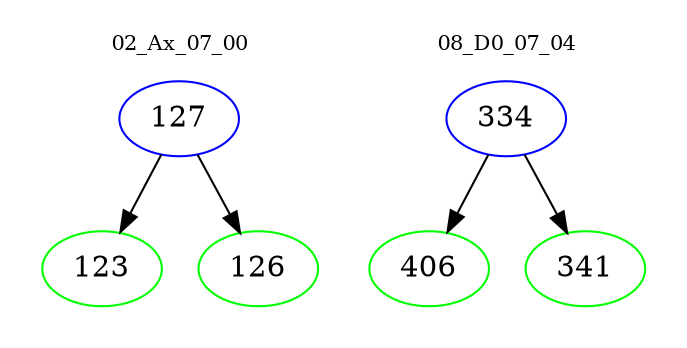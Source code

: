 digraph{
subgraph cluster_0 {
color = white
label = "02_Ax_07_00";
fontsize=10;
T0_127 [label="127", color="blue"]
T0_127 -> T0_123 [color="black"]
T0_123 [label="123", color="green"]
T0_127 -> T0_126 [color="black"]
T0_126 [label="126", color="green"]
}
subgraph cluster_1 {
color = white
label = "08_D0_07_04";
fontsize=10;
T1_334 [label="334", color="blue"]
T1_334 -> T1_406 [color="black"]
T1_406 [label="406", color="green"]
T1_334 -> T1_341 [color="black"]
T1_341 [label="341", color="green"]
}
}
